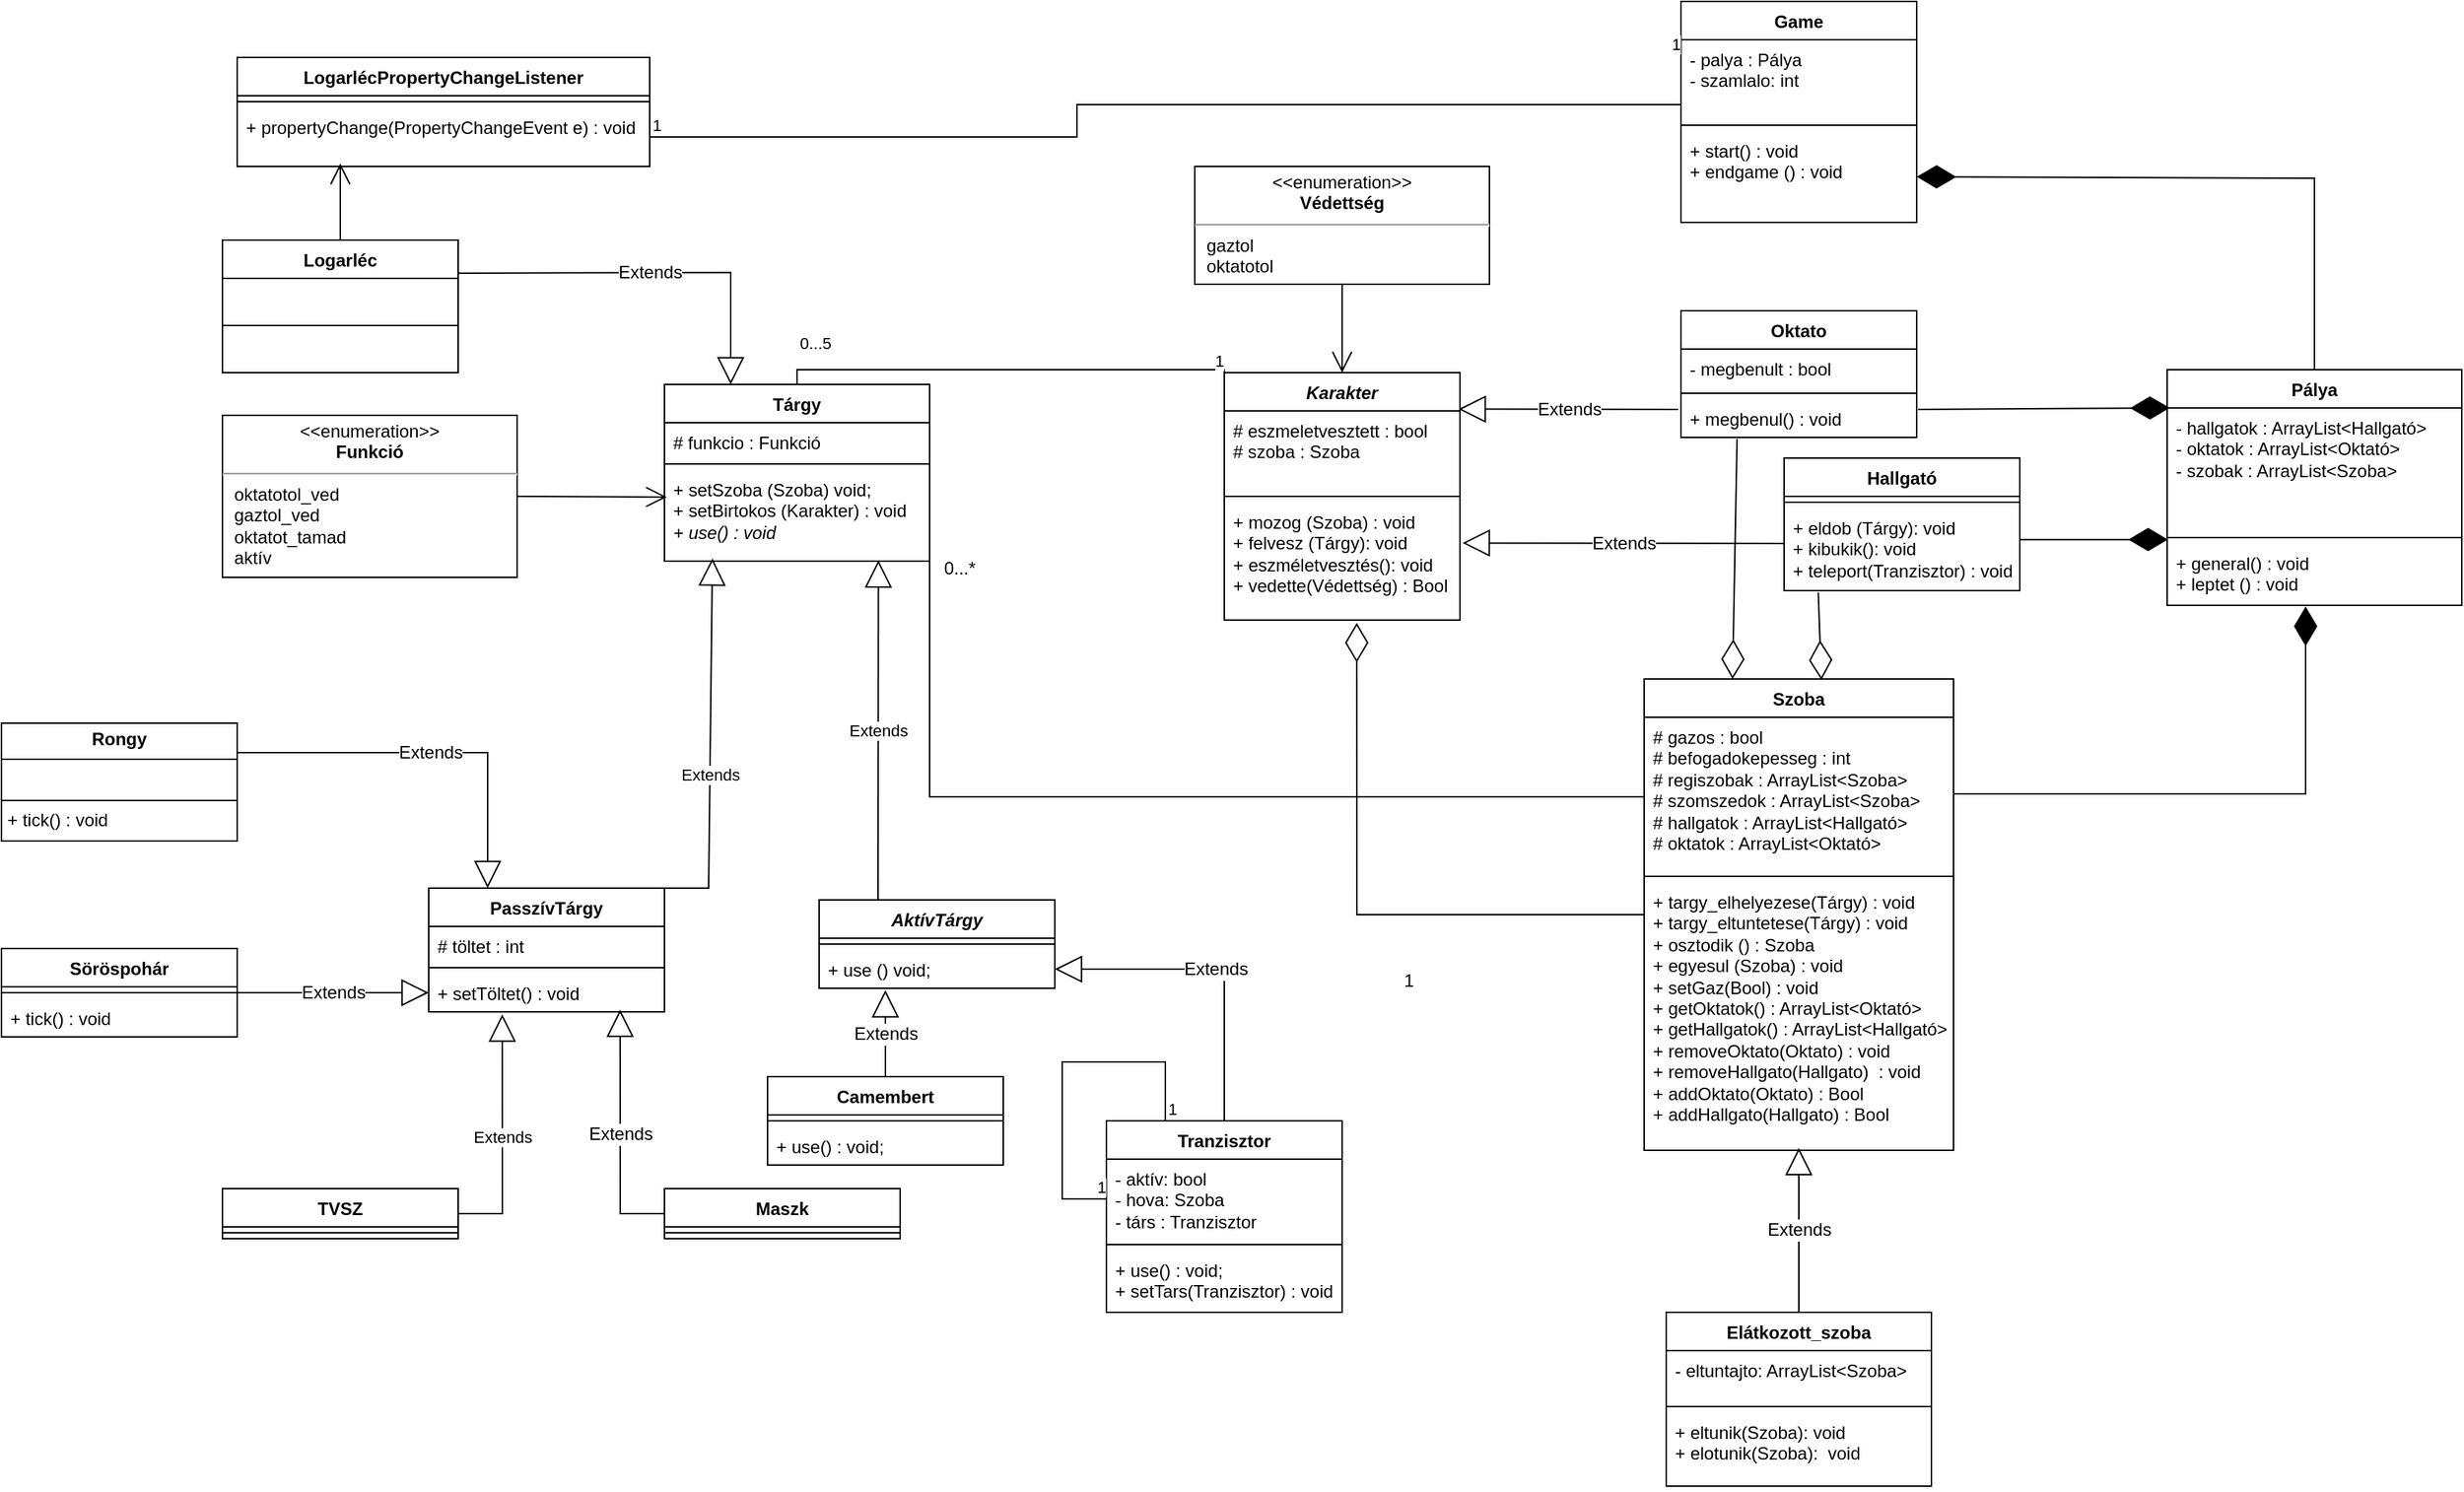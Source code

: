 <mxfile version="24.0.7" type="device">
  <diagram id="C5RBs43oDa-KdzZeNtuy" name="Page-1">
    <mxGraphModel dx="3328" dy="1961" grid="1" gridSize="10" guides="1" tooltips="1" connect="1" arrows="1" fold="1" page="1" pageScale="1" pageWidth="827" pageHeight="1169" math="0" shadow="0">
      <root>
        <mxCell id="WIyWlLk6GJQsqaUBKTNV-0" />
        <mxCell id="WIyWlLk6GJQsqaUBKTNV-1" parent="WIyWlLk6GJQsqaUBKTNV-0" />
        <mxCell id="liVg2b1eHVzyyDHq6AiH-12" value="Hallgató" style="swimlane;fontStyle=1;align=center;verticalAlign=top;childLayout=stackLayout;horizontal=1;startSize=26;horizontalStack=0;resizeParent=1;resizeParentMax=0;resizeLast=0;collapsible=1;marginBottom=0;whiteSpace=wrap;html=1;" parent="WIyWlLk6GJQsqaUBKTNV-1" vertex="1">
          <mxGeometry x="-360" y="-360" width="160" height="90" as="geometry" />
        </mxCell>
        <mxCell id="liVg2b1eHVzyyDHq6AiH-14" value="" style="line;strokeWidth=1;fillColor=none;align=left;verticalAlign=middle;spacingTop=-1;spacingLeft=3;spacingRight=3;rotatable=0;labelPosition=right;points=[];portConstraint=eastwest;strokeColor=inherit;" parent="liVg2b1eHVzyyDHq6AiH-12" vertex="1">
          <mxGeometry y="26" width="160" height="8" as="geometry" />
        </mxCell>
        <mxCell id="liVg2b1eHVzyyDHq6AiH-15" value="+ eldob (Tárgy): void&lt;div&gt;+ kibukik(): void&lt;/div&gt;&lt;div&gt;+ teleport(Tranzisztor) : void&lt;br&gt;&lt;/div&gt;" style="text;strokeColor=none;fillColor=none;align=left;verticalAlign=top;spacingLeft=4;spacingRight=4;overflow=hidden;rotatable=0;points=[[0,0.5],[1,0.5]];portConstraint=eastwest;whiteSpace=wrap;html=1;" parent="liVg2b1eHVzyyDHq6AiH-12" vertex="1">
          <mxGeometry y="34" width="160" height="56" as="geometry" />
        </mxCell>
        <mxCell id="liVg2b1eHVzyyDHq6AiH-16" value="Extends" style="endArrow=block;endSize=16;endFill=0;html=1;rounded=0;fontSize=12;exitX=-0.012;exitY=0.269;exitDx=0;exitDy=0;entryX=0.994;entryY=-0.023;entryDx=0;entryDy=0;entryPerimeter=0;exitPerimeter=0;" parent="WIyWlLk6GJQsqaUBKTNV-1" source="n3vKGOncC0SrfQGByX44-4" target="liVg2b1eHVzyyDHq6AiH-5" edge="1">
          <mxGeometry width="160" relative="1" as="geometry">
            <mxPoint x="-430" y="-389" as="sourcePoint" />
            <mxPoint x="620" y="510" as="targetPoint" />
          </mxGeometry>
        </mxCell>
        <mxCell id="liVg2b1eHVzyyDHq6AiH-17" value="Extends" style="endArrow=block;endSize=16;endFill=0;html=1;rounded=0;fontSize=12;entryX=1.011;entryY=0.346;entryDx=0;entryDy=0;entryPerimeter=0;" parent="WIyWlLk6GJQsqaUBKTNV-1" target="liVg2b1eHVzyyDHq6AiH-7" edge="1">
          <mxGeometry width="160" relative="1" as="geometry">
            <mxPoint x="-360" y="-302" as="sourcePoint" />
            <mxPoint x="220" y="360" as="targetPoint" />
          </mxGeometry>
        </mxCell>
        <mxCell id="liVg2b1eHVzyyDHq6AiH-18" value="Tárgy" style="swimlane;fontStyle=1;align=center;verticalAlign=top;childLayout=stackLayout;horizontal=1;startSize=26;horizontalStack=0;resizeParent=1;resizeParentMax=0;resizeLast=0;collapsible=1;marginBottom=0;whiteSpace=wrap;html=1;" parent="WIyWlLk6GJQsqaUBKTNV-1" vertex="1">
          <mxGeometry x="-1120" y="-410" width="180" height="120" as="geometry" />
        </mxCell>
        <mxCell id="liVg2b1eHVzyyDHq6AiH-19" value="&lt;div&gt;&lt;span style=&quot;background-color: initial;&quot;&gt;# funkcio : Funkció&lt;/span&gt;&lt;br&gt;&lt;/div&gt;" style="text;strokeColor=none;fillColor=none;align=left;verticalAlign=top;spacingLeft=4;spacingRight=4;overflow=hidden;rotatable=0;points=[[0,0.5],[1,0.5]];portConstraint=eastwest;whiteSpace=wrap;html=1;" parent="liVg2b1eHVzyyDHq6AiH-18" vertex="1">
          <mxGeometry y="26" width="180" height="24" as="geometry" />
        </mxCell>
        <mxCell id="liVg2b1eHVzyyDHq6AiH-20" value="" style="line;strokeWidth=1;fillColor=none;align=left;verticalAlign=middle;spacingTop=-1;spacingLeft=3;spacingRight=3;rotatable=0;labelPosition=right;points=[];portConstraint=eastwest;strokeColor=inherit;" parent="liVg2b1eHVzyyDHq6AiH-18" vertex="1">
          <mxGeometry y="50" width="180" height="8" as="geometry" />
        </mxCell>
        <mxCell id="liVg2b1eHVzyyDHq6AiH-21" value="+ setSzoba (Szoba) void;&lt;div&gt;+ setBirtokos (Karakter) : void&lt;/div&gt;&lt;div&gt;&lt;i&gt;+ use() : void&lt;/i&gt;&lt;/div&gt;&lt;div&gt;&lt;br&gt;&lt;/div&gt;" style="text;strokeColor=none;fillColor=none;align=left;verticalAlign=top;spacingLeft=4;spacingRight=4;overflow=hidden;rotatable=0;points=[[0,0.5],[1,0.5]];portConstraint=eastwest;whiteSpace=wrap;html=1;" parent="liVg2b1eHVzyyDHq6AiH-18" vertex="1">
          <mxGeometry y="58" width="180" height="62" as="geometry" />
        </mxCell>
        <mxCell id="liVg2b1eHVzyyDHq6AiH-22" value="Camembert" style="swimlane;fontStyle=1;align=center;verticalAlign=top;childLayout=stackLayout;horizontal=1;startSize=26;horizontalStack=0;resizeParent=1;resizeParentMax=0;resizeLast=0;collapsible=1;marginBottom=0;whiteSpace=wrap;html=1;" parent="WIyWlLk6GJQsqaUBKTNV-1" vertex="1">
          <mxGeometry x="-1050" y="60" width="160" height="60" as="geometry" />
        </mxCell>
        <mxCell id="liVg2b1eHVzyyDHq6AiH-24" value="" style="line;strokeWidth=1;fillColor=none;align=left;verticalAlign=middle;spacingTop=-1;spacingLeft=3;spacingRight=3;rotatable=0;labelPosition=right;points=[];portConstraint=eastwest;strokeColor=inherit;" parent="liVg2b1eHVzyyDHq6AiH-22" vertex="1">
          <mxGeometry y="26" width="160" height="8" as="geometry" />
        </mxCell>
        <mxCell id="liVg2b1eHVzyyDHq6AiH-25" value="+ use() : void;" style="text;strokeColor=none;fillColor=none;align=left;verticalAlign=top;spacingLeft=4;spacingRight=4;overflow=hidden;rotatable=0;points=[[0,0.5],[1,0.5]];portConstraint=eastwest;whiteSpace=wrap;html=1;" parent="liVg2b1eHVzyyDHq6AiH-22" vertex="1">
          <mxGeometry y="34" width="160" height="26" as="geometry" />
        </mxCell>
        <mxCell id="liVg2b1eHVzyyDHq6AiH-26" value="Tranzisztor" style="swimlane;fontStyle=1;align=center;verticalAlign=top;childLayout=stackLayout;horizontal=1;startSize=26;horizontalStack=0;resizeParent=1;resizeParentMax=0;resizeLast=0;collapsible=1;marginBottom=0;whiteSpace=wrap;html=1;" parent="WIyWlLk6GJQsqaUBKTNV-1" vertex="1">
          <mxGeometry x="-820" y="90" width="160" height="130" as="geometry" />
        </mxCell>
        <mxCell id="liVg2b1eHVzyyDHq6AiH-27" value="- aktív: bool&lt;br&gt;- hova: Szoba&lt;div&gt;- társ : Tranzisztor&lt;/div&gt;" style="text;strokeColor=none;fillColor=none;align=left;verticalAlign=top;spacingLeft=4;spacingRight=4;overflow=hidden;rotatable=0;points=[[0,0.5],[1,0.5]];portConstraint=eastwest;whiteSpace=wrap;html=1;" parent="liVg2b1eHVzyyDHq6AiH-26" vertex="1">
          <mxGeometry y="26" width="160" height="54" as="geometry" />
        </mxCell>
        <mxCell id="liVg2b1eHVzyyDHq6AiH-28" value="" style="line;strokeWidth=1;fillColor=none;align=left;verticalAlign=middle;spacingTop=-1;spacingLeft=3;spacingRight=3;rotatable=0;labelPosition=right;points=[];portConstraint=eastwest;strokeColor=inherit;" parent="liVg2b1eHVzyyDHq6AiH-26" vertex="1">
          <mxGeometry y="80" width="160" height="8" as="geometry" />
        </mxCell>
        <mxCell id="liVg2b1eHVzyyDHq6AiH-29" value="+ use() : void;&lt;div&gt;+ setTars(Tranzisztor) : void&lt;/div&gt;&lt;div&gt;&lt;br&gt;&lt;/div&gt;" style="text;strokeColor=none;fillColor=none;align=left;verticalAlign=top;spacingLeft=4;spacingRight=4;overflow=hidden;rotatable=0;points=[[0,0.5],[1,0.5]];portConstraint=eastwest;whiteSpace=wrap;html=1;" parent="liVg2b1eHVzyyDHq6AiH-26" vertex="1">
          <mxGeometry y="88" width="160" height="42" as="geometry" />
        </mxCell>
        <mxCell id="Wf1U9Wc8xrtjNbDkt5ti-0" value="" style="endArrow=none;html=1;edgeStyle=orthogonalEdgeStyle;rounded=0;exitX=0.25;exitY=0;exitDx=0;exitDy=0;entryX=0;entryY=0.5;entryDx=0;entryDy=0;" parent="liVg2b1eHVzyyDHq6AiH-26" source="liVg2b1eHVzyyDHq6AiH-26" target="liVg2b1eHVzyyDHq6AiH-27" edge="1">
          <mxGeometry relative="1" as="geometry">
            <mxPoint x="20" y="-230" as="sourcePoint" />
            <mxPoint x="180" y="-230" as="targetPoint" />
            <Array as="points">
              <mxPoint x="40" y="-40" />
              <mxPoint x="-30" y="-40" />
              <mxPoint x="-30" y="53" />
            </Array>
          </mxGeometry>
        </mxCell>
        <mxCell id="Wf1U9Wc8xrtjNbDkt5ti-1" value="1" style="edgeLabel;resizable=0;html=1;align=left;verticalAlign=bottom;" parent="Wf1U9Wc8xrtjNbDkt5ti-0" connectable="0" vertex="1">
          <mxGeometry x="-1" relative="1" as="geometry" />
        </mxCell>
        <mxCell id="Wf1U9Wc8xrtjNbDkt5ti-2" value="1" style="edgeLabel;resizable=0;html=1;align=right;verticalAlign=bottom;" parent="Wf1U9Wc8xrtjNbDkt5ti-0" connectable="0" vertex="1">
          <mxGeometry x="1" relative="1" as="geometry" />
        </mxCell>
        <mxCell id="liVg2b1eHVzyyDHq6AiH-30" value="Logarléc&lt;div&gt;&lt;br/&gt;&lt;/div&gt;" style="swimlane;fontStyle=1;align=center;verticalAlign=top;childLayout=stackLayout;horizontal=1;startSize=26;horizontalStack=0;resizeParent=1;resizeParentMax=0;resizeLast=0;collapsible=1;marginBottom=0;whiteSpace=wrap;html=1;" parent="WIyWlLk6GJQsqaUBKTNV-1" vertex="1">
          <mxGeometry x="-1420" y="-508" width="160" height="90" as="geometry" />
        </mxCell>
        <mxCell id="liVg2b1eHVzyyDHq6AiH-32" value="" style="line;strokeWidth=1;fillColor=none;align=left;verticalAlign=middle;spacingTop=-1;spacingLeft=3;spacingRight=3;rotatable=0;labelPosition=right;points=[];portConstraint=eastwest;strokeColor=inherit;" parent="liVg2b1eHVzyyDHq6AiH-30" vertex="1">
          <mxGeometry y="26" width="160" height="64" as="geometry" />
        </mxCell>
        <mxCell id="liVg2b1eHVzyyDHq6AiH-34" value="TVSZ" style="swimlane;fontStyle=1;align=center;verticalAlign=top;childLayout=stackLayout;horizontal=1;startSize=26;horizontalStack=0;resizeParent=1;resizeParentMax=0;resizeLast=0;collapsible=1;marginBottom=0;whiteSpace=wrap;html=1;" parent="WIyWlLk6GJQsqaUBKTNV-1" vertex="1">
          <mxGeometry x="-1420" y="136" width="160" height="34" as="geometry" />
        </mxCell>
        <mxCell id="liVg2b1eHVzyyDHq6AiH-36" value="" style="line;strokeWidth=1;fillColor=none;align=left;verticalAlign=middle;spacingTop=-1;spacingLeft=3;spacingRight=3;rotatable=0;labelPosition=right;points=[];portConstraint=eastwest;strokeColor=inherit;" parent="liVg2b1eHVzyyDHq6AiH-34" vertex="1">
          <mxGeometry y="26" width="160" height="8" as="geometry" />
        </mxCell>
        <mxCell id="liVg2b1eHVzyyDHq6AiH-42" value="Maszk" style="swimlane;fontStyle=1;align=center;verticalAlign=top;childLayout=stackLayout;horizontal=1;startSize=26;horizontalStack=0;resizeParent=1;resizeParentMax=0;resizeLast=0;collapsible=1;marginBottom=0;whiteSpace=wrap;html=1;" parent="WIyWlLk6GJQsqaUBKTNV-1" vertex="1">
          <mxGeometry x="-1120" y="136" width="160" height="34" as="geometry" />
        </mxCell>
        <mxCell id="liVg2b1eHVzyyDHq6AiH-44" value="" style="line;strokeWidth=1;fillColor=none;align=left;verticalAlign=middle;spacingTop=-1;spacingLeft=3;spacingRight=3;rotatable=0;labelPosition=right;points=[];portConstraint=eastwest;strokeColor=inherit;" parent="liVg2b1eHVzyyDHq6AiH-42" vertex="1">
          <mxGeometry y="26" width="160" height="8" as="geometry" />
        </mxCell>
        <mxCell id="liVg2b1eHVzyyDHq6AiH-46" value="Extends" style="endArrow=block;endSize=16;endFill=0;html=1;rounded=0;fontSize=12;exitX=1;exitY=0.25;exitDx=0;exitDy=0;entryX=0.25;entryY=0;entryDx=0;entryDy=0;" parent="WIyWlLk6GJQsqaUBKTNV-1" source="nEv1VGdcIawjLyDlPLkH-20" target="pNskKDqsRd7ZHqcQBM6l-7" edge="1">
          <mxGeometry width="160" relative="1" as="geometry">
            <mxPoint x="-1490" y="19" as="sourcePoint" />
            <mxPoint x="-1240" y="-110" as="targetPoint" />
            <Array as="points">
              <mxPoint x="-1240" y="-160" />
            </Array>
          </mxGeometry>
        </mxCell>
        <mxCell id="liVg2b1eHVzyyDHq6AiH-47" value="Extends" style="endArrow=block;endSize=16;endFill=0;html=1;rounded=0;fontSize=12;exitX=0;exitY=0.5;exitDx=0;exitDy=0;entryX=0.812;entryY=0.943;entryDx=0;entryDy=0;entryPerimeter=0;" parent="WIyWlLk6GJQsqaUBKTNV-1" source="liVg2b1eHVzyyDHq6AiH-42" target="pNskKDqsRd7ZHqcQBM6l-10" edge="1">
          <mxGeometry width="160" relative="1" as="geometry">
            <mxPoint x="100" y="480" as="sourcePoint" />
            <mxPoint x="170" y="299" as="targetPoint" />
            <Array as="points">
              <mxPoint x="-1150" y="153" />
            </Array>
          </mxGeometry>
        </mxCell>
        <mxCell id="liVg2b1eHVzyyDHq6AiH-48" value="Extends" style="endArrow=block;endSize=16;endFill=0;html=1;rounded=0;fontSize=12;exitX=1;exitY=0.5;exitDx=0;exitDy=0;entryX=0;entryY=0.5;entryDx=0;entryDy=0;" parent="WIyWlLk6GJQsqaUBKTNV-1" source="nEv1VGdcIawjLyDlPLkH-21" target="pNskKDqsRd7ZHqcQBM6l-10" edge="1">
          <mxGeometry width="160" relative="1" as="geometry">
            <mxPoint x="-1470" y="140" as="sourcePoint" />
            <mxPoint x="180" y="309" as="targetPoint" />
          </mxGeometry>
        </mxCell>
        <mxCell id="liVg2b1eHVzyyDHq6AiH-49" value="Extends" style="endArrow=block;endSize=16;endFill=0;html=1;rounded=0;fontSize=12;exitX=1;exitY=0.25;exitDx=0;exitDy=0;entryX=0.25;entryY=0;entryDx=0;entryDy=0;" parent="WIyWlLk6GJQsqaUBKTNV-1" source="liVg2b1eHVzyyDHq6AiH-30" target="liVg2b1eHVzyyDHq6AiH-18" edge="1">
          <mxGeometry width="160" relative="1" as="geometry">
            <mxPoint x="-1450" y="-53" as="sourcePoint" />
            <mxPoint x="190" y="320" as="targetPoint" />
            <Array as="points">
              <mxPoint x="-1075" y="-486" />
            </Array>
          </mxGeometry>
        </mxCell>
        <mxCell id="liVg2b1eHVzyyDHq6AiH-50" value="Extends" style="endArrow=block;endSize=16;endFill=0;html=1;rounded=0;fontSize=12;exitX=0.5;exitY=0;exitDx=0;exitDy=0;entryX=1;entryY=0.5;entryDx=0;entryDy=0;" parent="WIyWlLk6GJQsqaUBKTNV-1" source="liVg2b1eHVzyyDHq6AiH-26" target="pNskKDqsRd7ZHqcQBM6l-14" edge="1">
          <mxGeometry width="160" relative="1" as="geometry">
            <mxPoint x="130" y="510" as="sourcePoint" />
            <mxPoint x="200" y="329" as="targetPoint" />
            <Array as="points">
              <mxPoint x="-740" y="-13" />
            </Array>
          </mxGeometry>
        </mxCell>
        <mxCell id="liVg2b1eHVzyyDHq6AiH-51" value="Extends" style="endArrow=block;endSize=16;endFill=0;html=1;rounded=0;fontSize=12;exitX=0.5;exitY=0;exitDx=0;exitDy=0;entryX=0.281;entryY=1.048;entryDx=0;entryDy=0;entryPerimeter=0;" parent="WIyWlLk6GJQsqaUBKTNV-1" source="liVg2b1eHVzyyDHq6AiH-22" target="pNskKDqsRd7ZHqcQBM6l-14" edge="1">
          <mxGeometry width="160" relative="1" as="geometry">
            <mxPoint x="140" y="520" as="sourcePoint" />
            <mxPoint x="210" y="339" as="targetPoint" />
          </mxGeometry>
        </mxCell>
        <mxCell id="liVg2b1eHVzyyDHq6AiH-59" value="Pálya" style="swimlane;fontStyle=1;align=center;verticalAlign=top;childLayout=stackLayout;horizontal=1;startSize=26;horizontalStack=0;resizeParent=1;resizeParentMax=0;resizeLast=0;collapsible=1;marginBottom=0;whiteSpace=wrap;html=1;" parent="WIyWlLk6GJQsqaUBKTNV-1" vertex="1">
          <mxGeometry x="-100" y="-420" width="200" height="160" as="geometry" />
        </mxCell>
        <mxCell id="liVg2b1eHVzyyDHq6AiH-60" value="- hallgatok : ArrayList&amp;lt;Hallgató&amp;gt;&amp;nbsp;&lt;br&gt;- oktatok : ArrayList&amp;lt;Oktató&amp;gt;&lt;br&gt;- szobak : ArrayList&amp;lt;Szoba&amp;gt;" style="text;strokeColor=none;fillColor=none;align=left;verticalAlign=top;spacingLeft=4;spacingRight=4;overflow=hidden;rotatable=0;points=[[0,0.5],[1,0.5]];portConstraint=eastwest;whiteSpace=wrap;html=1;" parent="liVg2b1eHVzyyDHq6AiH-59" vertex="1">
          <mxGeometry y="26" width="200" height="84" as="geometry" />
        </mxCell>
        <mxCell id="liVg2b1eHVzyyDHq6AiH-61" value="" style="line;strokeWidth=1;fillColor=none;align=left;verticalAlign=middle;spacingTop=-1;spacingLeft=3;spacingRight=3;rotatable=0;labelPosition=right;points=[];portConstraint=eastwest;strokeColor=inherit;" parent="liVg2b1eHVzyyDHq6AiH-59" vertex="1">
          <mxGeometry y="110" width="200" height="8" as="geometry" />
        </mxCell>
        <mxCell id="liVg2b1eHVzyyDHq6AiH-62" value="+ general() : void&lt;br&gt;+ leptet () : void" style="text;strokeColor=none;fillColor=none;align=left;verticalAlign=top;spacingLeft=4;spacingRight=4;overflow=hidden;rotatable=0;points=[[0,0.5],[1,0.5]];portConstraint=eastwest;whiteSpace=wrap;html=1;" parent="liVg2b1eHVzyyDHq6AiH-59" vertex="1">
          <mxGeometry y="118" width="200" height="42" as="geometry" />
        </mxCell>
        <mxCell id="liVg2b1eHVzyyDHq6AiH-67" value="Szoba" style="swimlane;fontStyle=1;align=center;verticalAlign=top;childLayout=stackLayout;horizontal=1;startSize=26;horizontalStack=0;resizeParent=1;resizeParentMax=0;resizeLast=0;collapsible=1;marginBottom=0;whiteSpace=wrap;html=1;" parent="WIyWlLk6GJQsqaUBKTNV-1" vertex="1">
          <mxGeometry x="-455" y="-210" width="210" height="320" as="geometry" />
        </mxCell>
        <mxCell id="liVg2b1eHVzyyDHq6AiH-68" value="# gazos : bool&lt;div&gt;# befogadokepesseg : int&lt;/div&gt;&lt;div&gt;# regiszobak : ArrayList&amp;lt;Szoba&amp;gt;&lt;/div&gt;&lt;div&gt;&lt;span style=&quot;background-color: initial;&quot;&gt;# szomszedok : ArrayList&amp;lt;Szoba&amp;gt;&lt;/span&gt;&lt;br&gt;&lt;/div&gt;&lt;div&gt;&lt;span style=&quot;background-color: initial;&quot;&gt;#&amp;nbsp;&lt;/span&gt;&lt;span style=&quot;background-color: initial;&quot;&gt;hallgatok : ArrayList&amp;lt;Hallgató&amp;gt;&amp;nbsp;&lt;/span&gt;&lt;/div&gt;# oktatok : ArrayList&amp;lt;Oktató&amp;gt;" style="text;strokeColor=none;fillColor=none;align=left;verticalAlign=top;spacingLeft=4;spacingRight=4;overflow=hidden;rotatable=0;points=[[0,0.5],[1,0.5]];portConstraint=eastwest;whiteSpace=wrap;html=1;" parent="liVg2b1eHVzyyDHq6AiH-67" vertex="1">
          <mxGeometry y="26" width="210" height="104" as="geometry" />
        </mxCell>
        <mxCell id="liVg2b1eHVzyyDHq6AiH-69" value="" style="line;strokeWidth=1;fillColor=none;align=left;verticalAlign=middle;spacingTop=-1;spacingLeft=3;spacingRight=3;rotatable=0;labelPosition=right;points=[];portConstraint=eastwest;strokeColor=inherit;" parent="liVg2b1eHVzyyDHq6AiH-67" vertex="1">
          <mxGeometry y="130" width="210" height="8" as="geometry" />
        </mxCell>
        <mxCell id="liVg2b1eHVzyyDHq6AiH-70" value="+ targy_elhelyezese(Tárgy) : void&lt;br&gt;+ targy_eltuntetese(Tárgy) : void&lt;div&gt;+ osztodik () : Szoba&lt;/div&gt;&lt;div&gt;+ egyesul (Szoba) : void&lt;/div&gt;&lt;div&gt;+ setGaz(Bool) : void&lt;/div&gt;&lt;div&gt;+ getOktatok() : ArrayList&amp;lt;Oktató&amp;gt;&lt;/div&gt;&lt;div&gt;+ getHallgatok() : ArrayList&amp;lt;Hallgató&amp;gt;&lt;/div&gt;&lt;div&gt;&lt;div&gt;+ removeOktato(&lt;span style=&quot;background-color: initial;&quot;&gt;Oktato&lt;/span&gt;&lt;span style=&quot;background-color: initial;&quot;&gt;) : void&lt;/span&gt;&lt;/div&gt;&lt;div&gt;+ removeHallgato(Hallgato&lt;span style=&quot;background-color: initial;&quot;&gt;)&amp;nbsp; : void&lt;/span&gt;&lt;/div&gt;&lt;/div&gt;&lt;div&gt;&lt;div&gt;+ addOktato(Oktato) : Bool&lt;/div&gt;&lt;div&gt;+ addHallgato(Hallgato) : Bool&lt;/div&gt;&lt;/div&gt;" style="text;strokeColor=none;fillColor=none;align=left;verticalAlign=top;spacingLeft=4;spacingRight=4;overflow=hidden;rotatable=0;points=[[0,0.5],[1,0.5]];portConstraint=eastwest;whiteSpace=wrap;html=1;" parent="liVg2b1eHVzyyDHq6AiH-67" vertex="1">
          <mxGeometry y="138" width="210" height="182" as="geometry" />
        </mxCell>
        <mxCell id="liVg2b1eHVzyyDHq6AiH-75" value="Elátkozott_szoba" style="swimlane;fontStyle=1;align=center;verticalAlign=top;childLayout=stackLayout;horizontal=1;startSize=26;horizontalStack=0;resizeParent=1;resizeParentMax=0;resizeLast=0;collapsible=1;marginBottom=0;whiteSpace=wrap;html=1;" parent="WIyWlLk6GJQsqaUBKTNV-1" vertex="1">
          <mxGeometry x="-440" y="220" width="180" height="118" as="geometry" />
        </mxCell>
        <mxCell id="liVg2b1eHVzyyDHq6AiH-76" value="- eltuntajto: ArrayList&amp;lt;Szoba&amp;gt;" style="text;strokeColor=none;fillColor=none;align=left;verticalAlign=top;spacingLeft=4;spacingRight=4;overflow=hidden;rotatable=0;points=[[0,0.5],[1,0.5]];portConstraint=eastwest;whiteSpace=wrap;html=1;" parent="liVg2b1eHVzyyDHq6AiH-75" vertex="1">
          <mxGeometry y="26" width="180" height="34" as="geometry" />
        </mxCell>
        <mxCell id="liVg2b1eHVzyyDHq6AiH-77" value="" style="line;strokeWidth=1;fillColor=none;align=left;verticalAlign=middle;spacingTop=-1;spacingLeft=3;spacingRight=3;rotatable=0;labelPosition=right;points=[];portConstraint=eastwest;strokeColor=inherit;" parent="liVg2b1eHVzyyDHq6AiH-75" vertex="1">
          <mxGeometry y="60" width="180" height="8" as="geometry" />
        </mxCell>
        <mxCell id="liVg2b1eHVzyyDHq6AiH-78" value="+ eltunik(Szoba): void&lt;br&gt;+ elotunik(Szoba):&amp;nbsp; void" style="text;strokeColor=none;fillColor=none;align=left;verticalAlign=top;spacingLeft=4;spacingRight=4;overflow=hidden;rotatable=0;points=[[0,0.5],[1,0.5]];portConstraint=eastwest;whiteSpace=wrap;html=1;" parent="liVg2b1eHVzyyDHq6AiH-75" vertex="1">
          <mxGeometry y="68" width="180" height="50" as="geometry" />
        </mxCell>
        <mxCell id="liVg2b1eHVzyyDHq6AiH-79" value="Extends" style="endArrow=block;endSize=16;endFill=0;html=1;rounded=0;fontSize=12;exitX=0.5;exitY=0;exitDx=0;exitDy=0;entryX=0.5;entryY=0.991;entryDx=0;entryDy=0;entryPerimeter=0;" parent="WIyWlLk6GJQsqaUBKTNV-1" source="liVg2b1eHVzyyDHq6AiH-75" target="liVg2b1eHVzyyDHq6AiH-70" edge="1">
          <mxGeometry width="160" relative="1" as="geometry">
            <mxPoint x="140" y="410" as="sourcePoint" />
            <mxPoint x="300" y="410" as="targetPoint" />
          </mxGeometry>
        </mxCell>
        <mxCell id="liVg2b1eHVzyyDHq6AiH-81" value="" style="endArrow=diamondThin;endFill=1;endSize=24;html=1;rounded=0;fontSize=12;exitX=1;exitY=0.5;exitDx=0;exitDy=0;entryX=0.47;entryY=1.019;entryDx=0;entryDy=0;entryPerimeter=0;" parent="WIyWlLk6GJQsqaUBKTNV-1" source="liVg2b1eHVzyyDHq6AiH-68" target="liVg2b1eHVzyyDHq6AiH-62" edge="1">
          <mxGeometry width="160" relative="1" as="geometry">
            <mxPoint x="140" y="410" as="sourcePoint" />
            <mxPoint x="300" y="410" as="targetPoint" />
            <Array as="points">
              <mxPoint x="-6" y="-132" />
            </Array>
          </mxGeometry>
        </mxCell>
        <mxCell id="oWC7oMZhy6fv-q2rILfH-2" value="" style="endArrow=diamondThin;endFill=1;endSize=24;html=1;rounded=0;exitX=1.006;exitY=0.269;exitDx=0;exitDy=0;entryX=0.009;entryY=-0.001;entryDx=0;entryDy=0;entryPerimeter=0;exitPerimeter=0;" parent="WIyWlLk6GJQsqaUBKTNV-1" source="n3vKGOncC0SrfQGByX44-4" target="liVg2b1eHVzyyDHq6AiH-60" edge="1">
          <mxGeometry width="160" relative="1" as="geometry">
            <mxPoint x="-267.92" y="-369.008" as="sourcePoint" />
            <mxPoint x="-100" y="-352" as="targetPoint" />
          </mxGeometry>
        </mxCell>
        <mxCell id="oWC7oMZhy6fv-q2rILfH-3" value="Game" style="swimlane;fontStyle=1;align=center;verticalAlign=top;childLayout=stackLayout;horizontal=1;startSize=26;horizontalStack=0;resizeParent=1;resizeParentMax=0;resizeLast=0;collapsible=1;marginBottom=0;whiteSpace=wrap;html=1;" parent="WIyWlLk6GJQsqaUBKTNV-1" vertex="1">
          <mxGeometry x="-430" y="-670" width="160" height="150" as="geometry" />
        </mxCell>
        <mxCell id="oWC7oMZhy6fv-q2rILfH-4" value="- palya : Pálya&lt;br&gt;- szamlalo: int" style="text;strokeColor=none;fillColor=none;align=left;verticalAlign=top;spacingLeft=4;spacingRight=4;overflow=hidden;rotatable=0;points=[[0,0.5],[1,0.5]];portConstraint=eastwest;whiteSpace=wrap;html=1;" parent="oWC7oMZhy6fv-q2rILfH-3" vertex="1">
          <mxGeometry y="26" width="160" height="54" as="geometry" />
        </mxCell>
        <mxCell id="oWC7oMZhy6fv-q2rILfH-5" value="" style="line;strokeWidth=1;fillColor=none;align=left;verticalAlign=middle;spacingTop=-1;spacingLeft=3;spacingRight=3;rotatable=0;labelPosition=right;points=[];portConstraint=eastwest;strokeColor=inherit;" parent="oWC7oMZhy6fv-q2rILfH-3" vertex="1">
          <mxGeometry y="80" width="160" height="8" as="geometry" />
        </mxCell>
        <mxCell id="oWC7oMZhy6fv-q2rILfH-6" value="+ start() : void&lt;div&gt;+ endgame () : void&lt;/div&gt;" style="text;strokeColor=none;fillColor=none;align=left;verticalAlign=top;spacingLeft=4;spacingRight=4;overflow=hidden;rotatable=0;points=[[0,0.5],[1,0.5]];portConstraint=eastwest;whiteSpace=wrap;html=1;" parent="oWC7oMZhy6fv-q2rILfH-3" vertex="1">
          <mxGeometry y="88" width="160" height="62" as="geometry" />
        </mxCell>
        <mxCell id="oWC7oMZhy6fv-q2rILfH-7" value="" style="endArrow=diamondThin;endFill=1;endSize=24;html=1;rounded=0;exitX=0.5;exitY=0;exitDx=0;exitDy=0;entryX=1;entryY=0.5;entryDx=0;entryDy=0;" parent="WIyWlLk6GJQsqaUBKTNV-1" source="liVg2b1eHVzyyDHq6AiH-59" target="oWC7oMZhy6fv-q2rILfH-6" edge="1">
          <mxGeometry width="160" relative="1" as="geometry">
            <mxPoint x="-170" y="10" as="sourcePoint" />
            <mxPoint x="-10" y="10" as="targetPoint" />
            <Array as="points">
              <mxPoint y="-550" />
            </Array>
          </mxGeometry>
        </mxCell>
        <mxCell id="-bQDTAkJQ9zsYE_li5oX-1" value="" style="endArrow=diamondThin;endFill=1;endSize=24;html=1;rounded=0;exitX=1.002;exitY=0.381;exitDx=0;exitDy=0;entryX=0.003;entryY=-0.063;entryDx=0;entryDy=0;entryPerimeter=0;exitPerimeter=0;" parent="WIyWlLk6GJQsqaUBKTNV-1" source="liVg2b1eHVzyyDHq6AiH-15" target="liVg2b1eHVzyyDHq6AiH-62" edge="1">
          <mxGeometry width="160" relative="1" as="geometry">
            <mxPoint x="19" y="80" as="sourcePoint" />
            <mxPoint x="-480" y="74" as="targetPoint" />
          </mxGeometry>
        </mxCell>
        <mxCell id="liVg2b1eHVzyyDHq6AiH-4" value="&lt;i&gt;Karakter&lt;/i&gt;" style="swimlane;fontStyle=1;align=center;verticalAlign=top;childLayout=stackLayout;horizontal=1;startSize=26;horizontalStack=0;resizeParent=1;resizeParentMax=0;resizeLast=0;collapsible=1;marginBottom=0;whiteSpace=wrap;html=1;" parent="WIyWlLk6GJQsqaUBKTNV-1" vertex="1">
          <mxGeometry x="-740" y="-418" width="160" height="168" as="geometry" />
        </mxCell>
        <mxCell id="liVg2b1eHVzyyDHq6AiH-5" value="&lt;div&gt;# eszmeletvesztett : bool&lt;/div&gt;&lt;div&gt;# szoba : Szoba&lt;/div&gt;" style="text;strokeColor=none;fillColor=none;align=left;verticalAlign=top;spacingLeft=4;spacingRight=4;overflow=hidden;rotatable=0;points=[[0,0.5],[1,0.5]];portConstraint=eastwest;whiteSpace=wrap;html=1;" parent="liVg2b1eHVzyyDHq6AiH-4" vertex="1">
          <mxGeometry y="26" width="160" height="54" as="geometry" />
        </mxCell>
        <mxCell id="liVg2b1eHVzyyDHq6AiH-6" value="" style="line;strokeWidth=1;fillColor=none;align=left;verticalAlign=middle;spacingTop=-1;spacingLeft=3;spacingRight=3;rotatable=0;labelPosition=right;points=[];portConstraint=eastwest;strokeColor=inherit;" parent="liVg2b1eHVzyyDHq6AiH-4" vertex="1">
          <mxGeometry y="80" width="160" height="8" as="geometry" />
        </mxCell>
        <mxCell id="liVg2b1eHVzyyDHq6AiH-7" value="+ mozog (Szoba) : void&lt;div&gt;+ felvesz (Tárgy): void&lt;/div&gt;&lt;div&gt;+ eszméletvesztés(): void&lt;/div&gt;&lt;div&gt;+ vedette(Védettség) : Bool&lt;/div&gt;&lt;div&gt;&lt;br&gt;&lt;/div&gt;" style="text;strokeColor=none;fillColor=none;align=left;verticalAlign=top;spacingLeft=4;spacingRight=4;overflow=hidden;rotatable=0;points=[[0,0.5],[1,0.5]];portConstraint=eastwest;whiteSpace=wrap;html=1;" parent="liVg2b1eHVzyyDHq6AiH-4" vertex="1">
          <mxGeometry y="88" width="160" height="80" as="geometry" />
        </mxCell>
        <mxCell id="0_Wz5i9tecj55m4EXG1f-8" value="" style="endArrow=none;html=1;edgeStyle=orthogonalEdgeStyle;rounded=0;exitX=0.5;exitY=0;exitDx=0;exitDy=0;entryX=0;entryY=0;entryDx=0;entryDy=0;" parent="WIyWlLk6GJQsqaUBKTNV-1" source="liVg2b1eHVzyyDHq6AiH-18" target="liVg2b1eHVzyyDHq6AiH-4" edge="1">
          <mxGeometry relative="1" as="geometry">
            <mxPoint x="-800" y="-110" as="sourcePoint" />
            <mxPoint x="-640" y="-110" as="targetPoint" />
          </mxGeometry>
        </mxCell>
        <mxCell id="0_Wz5i9tecj55m4EXG1f-9" value="0...5" style="edgeLabel;resizable=0;html=1;align=left;verticalAlign=bottom;" parent="0_Wz5i9tecj55m4EXG1f-8" connectable="0" vertex="1">
          <mxGeometry x="-1" relative="1" as="geometry">
            <mxPoint y="-20" as="offset" />
          </mxGeometry>
        </mxCell>
        <mxCell id="0_Wz5i9tecj55m4EXG1f-10" value="1" style="edgeLabel;resizable=0;html=1;align=right;verticalAlign=bottom;" parent="0_Wz5i9tecj55m4EXG1f-8" connectable="0" vertex="1">
          <mxGeometry x="1" relative="1" as="geometry" />
        </mxCell>
        <mxCell id="0_Wz5i9tecj55m4EXG1f-15" value="" style="endArrow=none;html=1;edgeStyle=orthogonalEdgeStyle;rounded=0;entryX=1;entryY=0.5;entryDx=0;entryDy=0;exitX=0;exitY=0.5;exitDx=0;exitDy=0;" parent="WIyWlLk6GJQsqaUBKTNV-1" source="liVg2b1eHVzyyDHq6AiH-68" target="liVg2b1eHVzyyDHq6AiH-19" edge="1">
          <mxGeometry relative="1" as="geometry">
            <mxPoint x="-770" y="55" as="sourcePoint" />
            <mxPoint x="-680" y="-162" as="targetPoint" />
            <Array as="points">
              <mxPoint x="-455" y="-130" />
              <mxPoint x="-940" y="-130" />
            </Array>
          </mxGeometry>
        </mxCell>
        <mxCell id="0_Wz5i9tecj55m4EXG1f-18" value="0...*" style="text;html=1;align=center;verticalAlign=middle;resizable=0;points=[];autosize=1;strokeColor=none;fillColor=none;" parent="WIyWlLk6GJQsqaUBKTNV-1" vertex="1">
          <mxGeometry x="-940" y="-300" width="40" height="30" as="geometry" />
        </mxCell>
        <mxCell id="0_Wz5i9tecj55m4EXG1f-19" value="1" style="text;html=1;align=center;verticalAlign=middle;resizable=0;points=[];autosize=1;strokeColor=none;fillColor=none;" parent="WIyWlLk6GJQsqaUBKTNV-1" vertex="1">
          <mxGeometry x="-630" y="-20" width="30" height="30" as="geometry" />
        </mxCell>
        <mxCell id="SHIyQYG6_gC0C1P-3Kvj-0" value="LogarlécPropertyChangeListener" style="swimlane;fontStyle=1;align=center;verticalAlign=top;childLayout=stackLayout;horizontal=1;startSize=26;horizontalStack=0;resizeParent=1;resizeParentMax=0;resizeLast=0;collapsible=1;marginBottom=0;whiteSpace=wrap;html=1;" parent="WIyWlLk6GJQsqaUBKTNV-1" vertex="1">
          <mxGeometry x="-1410" y="-632" width="280" height="74" as="geometry" />
        </mxCell>
        <mxCell id="SHIyQYG6_gC0C1P-3Kvj-2" value="" style="line;strokeWidth=1;fillColor=none;align=left;verticalAlign=middle;spacingTop=-1;spacingLeft=3;spacingRight=3;rotatable=0;labelPosition=right;points=[];portConstraint=eastwest;strokeColor=inherit;" parent="SHIyQYG6_gC0C1P-3Kvj-0" vertex="1">
          <mxGeometry y="26" width="280" height="8" as="geometry" />
        </mxCell>
        <mxCell id="SHIyQYG6_gC0C1P-3Kvj-3" value="+ propertyChange(PropertyChangeEvent e) : void" style="text;strokeColor=none;fillColor=none;align=left;verticalAlign=top;spacingLeft=4;spacingRight=4;overflow=hidden;rotatable=0;points=[[0,0.5],[1,0.5]];portConstraint=eastwest;whiteSpace=wrap;html=1;" parent="SHIyQYG6_gC0C1P-3Kvj-0" vertex="1">
          <mxGeometry y="34" width="280" height="40" as="geometry" />
        </mxCell>
        <mxCell id="SHIyQYG6_gC0C1P-3Kvj-8" value="" style="endArrow=open;endFill=1;endSize=12;html=1;rounded=0;exitX=0.5;exitY=0;exitDx=0;exitDy=0;" parent="WIyWlLk6GJQsqaUBKTNV-1" source="liVg2b1eHVzyyDHq6AiH-30" edge="1">
          <mxGeometry width="160" relative="1" as="geometry">
            <mxPoint x="-1040" y="-150" as="sourcePoint" />
            <mxPoint x="-1340" y="-560" as="targetPoint" />
          </mxGeometry>
        </mxCell>
        <mxCell id="pNskKDqsRd7ZHqcQBM6l-3" value="" style="endArrow=none;html=1;edgeStyle=orthogonalEdgeStyle;rounded=0;exitX=1;exitY=0.5;exitDx=0;exitDy=0;entryX=0;entryY=0.206;entryDx=0;entryDy=0;entryPerimeter=0;" parent="WIyWlLk6GJQsqaUBKTNV-1" source="SHIyQYG6_gC0C1P-3Kvj-3" target="oWC7oMZhy6fv-q2rILfH-4" edge="1">
          <mxGeometry relative="1" as="geometry">
            <mxPoint x="-980" y="-381" as="sourcePoint" />
            <mxPoint x="-450" y="-613" as="targetPoint" />
            <Array as="points">
              <mxPoint x="-840" y="-578" />
              <mxPoint x="-840" y="-600" />
              <mxPoint x="-430" y="-600" />
            </Array>
          </mxGeometry>
        </mxCell>
        <mxCell id="pNskKDqsRd7ZHqcQBM6l-4" value="1" style="edgeLabel;resizable=0;html=1;align=left;verticalAlign=bottom;" parent="pNskKDqsRd7ZHqcQBM6l-3" connectable="0" vertex="1">
          <mxGeometry x="-1" relative="1" as="geometry" />
        </mxCell>
        <mxCell id="pNskKDqsRd7ZHqcQBM6l-5" value="1" style="edgeLabel;resizable=0;html=1;align=right;verticalAlign=bottom;" parent="pNskKDqsRd7ZHqcQBM6l-3" connectable="0" vertex="1">
          <mxGeometry x="1" relative="1" as="geometry" />
        </mxCell>
        <mxCell id="pNskKDqsRd7ZHqcQBM6l-11" value="&lt;i&gt;AktívTárgy&lt;/i&gt;" style="swimlane;fontStyle=1;align=center;verticalAlign=top;childLayout=stackLayout;horizontal=1;startSize=26;horizontalStack=0;resizeParent=1;resizeParentMax=0;resizeLast=0;collapsible=1;marginBottom=0;whiteSpace=wrap;html=1;" parent="WIyWlLk6GJQsqaUBKTNV-1" vertex="1">
          <mxGeometry x="-1015" y="-60" width="160" height="60" as="geometry" />
        </mxCell>
        <mxCell id="pNskKDqsRd7ZHqcQBM6l-13" value="" style="line;strokeWidth=1;fillColor=none;align=left;verticalAlign=middle;spacingTop=-1;spacingLeft=3;spacingRight=3;rotatable=0;labelPosition=right;points=[];portConstraint=eastwest;strokeColor=inherit;" parent="pNskKDqsRd7ZHqcQBM6l-11" vertex="1">
          <mxGeometry y="26" width="160" height="8" as="geometry" />
        </mxCell>
        <mxCell id="pNskKDqsRd7ZHqcQBM6l-14" value="&lt;div&gt;+ use () void;&lt;br&gt;&lt;/div&gt;" style="text;strokeColor=none;fillColor=none;align=left;verticalAlign=top;spacingLeft=4;spacingRight=4;overflow=hidden;rotatable=0;points=[[0,0.5],[1,0.5]];portConstraint=eastwest;whiteSpace=wrap;html=1;" parent="pNskKDqsRd7ZHqcQBM6l-11" vertex="1">
          <mxGeometry y="34" width="160" height="26" as="geometry" />
        </mxCell>
        <mxCell id="pNskKDqsRd7ZHqcQBM6l-7" value="PasszívTárgy" style="swimlane;fontStyle=1;align=center;verticalAlign=top;childLayout=stackLayout;horizontal=1;startSize=26;horizontalStack=0;resizeParent=1;resizeParentMax=0;resizeLast=0;collapsible=1;marginBottom=0;whiteSpace=wrap;html=1;" parent="WIyWlLk6GJQsqaUBKTNV-1" vertex="1">
          <mxGeometry x="-1280" y="-68" width="160" height="84" as="geometry" />
        </mxCell>
        <mxCell id="pNskKDqsRd7ZHqcQBM6l-8" value="# töltet : int&lt;div&gt;&lt;br&gt;&lt;/div&gt;" style="text;strokeColor=none;fillColor=none;align=left;verticalAlign=top;spacingLeft=4;spacingRight=4;overflow=hidden;rotatable=0;points=[[0,0.5],[1,0.5]];portConstraint=eastwest;whiteSpace=wrap;html=1;" parent="pNskKDqsRd7ZHqcQBM6l-7" vertex="1">
          <mxGeometry y="26" width="160" height="24" as="geometry" />
        </mxCell>
        <mxCell id="pNskKDqsRd7ZHqcQBM6l-9" value="" style="line;strokeWidth=1;fillColor=none;align=left;verticalAlign=middle;spacingTop=-1;spacingLeft=3;spacingRight=3;rotatable=0;labelPosition=right;points=[];portConstraint=eastwest;strokeColor=inherit;" parent="pNskKDqsRd7ZHqcQBM6l-7" vertex="1">
          <mxGeometry y="50" width="160" height="8" as="geometry" />
        </mxCell>
        <mxCell id="pNskKDqsRd7ZHqcQBM6l-10" value="+ setTöltet() : void" style="text;strokeColor=none;fillColor=none;align=left;verticalAlign=top;spacingLeft=4;spacingRight=4;overflow=hidden;rotatable=0;points=[[0,0.5],[1,0.5]];portConstraint=eastwest;whiteSpace=wrap;html=1;" parent="pNskKDqsRd7ZHqcQBM6l-7" vertex="1">
          <mxGeometry y="58" width="160" height="26" as="geometry" />
        </mxCell>
        <mxCell id="pNskKDqsRd7ZHqcQBM6l-16" value="Extends" style="endArrow=block;endSize=16;endFill=0;html=1;rounded=0;exitX=0.75;exitY=0;exitDx=0;exitDy=0;entryX=0.181;entryY=0.97;entryDx=0;entryDy=0;entryPerimeter=0;" parent="WIyWlLk6GJQsqaUBKTNV-1" source="pNskKDqsRd7ZHqcQBM6l-7" target="liVg2b1eHVzyyDHq6AiH-21" edge="1">
          <mxGeometry width="160" relative="1" as="geometry">
            <mxPoint x="-1160" y="10" as="sourcePoint" />
            <mxPoint x="-1000" y="10" as="targetPoint" />
            <Array as="points">
              <mxPoint x="-1090" y="-68" />
            </Array>
          </mxGeometry>
        </mxCell>
        <mxCell id="pNskKDqsRd7ZHqcQBM6l-17" value="Extends" style="endArrow=block;endSize=16;endFill=0;html=1;rounded=0;exitX=0.25;exitY=0;exitDx=0;exitDy=0;entryX=0.807;entryY=0.991;entryDx=0;entryDy=0;entryPerimeter=0;" parent="WIyWlLk6GJQsqaUBKTNV-1" source="pNskKDqsRd7ZHqcQBM6l-11" target="liVg2b1eHVzyyDHq6AiH-21" edge="1">
          <mxGeometry width="160" relative="1" as="geometry">
            <mxPoint x="-1150" y="-58" as="sourcePoint" />
            <mxPoint x="-1069" y="-179" as="targetPoint" />
          </mxGeometry>
        </mxCell>
        <mxCell id="Wf1U9Wc8xrtjNbDkt5ti-3" value="" style="endArrow=diamondThin;endFill=0;endSize=24;html=1;rounded=0;entryX=0.562;entryY=1.023;entryDx=0;entryDy=0;entryPerimeter=0;" parent="WIyWlLk6GJQsqaUBKTNV-1" source="liVg2b1eHVzyyDHq6AiH-67" target="liVg2b1eHVzyyDHq6AiH-7" edge="1">
          <mxGeometry width="160" relative="1" as="geometry">
            <mxPoint x="-580" y="-160" as="sourcePoint" />
            <mxPoint x="-440" y="-150" as="targetPoint" />
            <Array as="points">
              <mxPoint x="-650" y="-50" />
            </Array>
          </mxGeometry>
        </mxCell>
        <mxCell id="Wf1U9Wc8xrtjNbDkt5ti-4" value="" style="endArrow=diamondThin;endFill=0;endSize=24;html=1;rounded=0;exitX=0.145;exitY=1.023;exitDx=0;exitDy=0;entryX=0.573;entryY=0.002;entryDx=0;entryDy=0;exitPerimeter=0;entryPerimeter=0;" parent="WIyWlLk6GJQsqaUBKTNV-1" source="liVg2b1eHVzyyDHq6AiH-15" target="liVg2b1eHVzyyDHq6AiH-67" edge="1">
          <mxGeometry width="160" relative="1" as="geometry">
            <mxPoint x="-690" y="-210" as="sourcePoint" />
            <mxPoint x="-530" y="-210" as="targetPoint" />
          </mxGeometry>
        </mxCell>
        <mxCell id="Wf1U9Wc8xrtjNbDkt5ti-5" value="" style="endArrow=diamondThin;endFill=0;endSize=24;html=1;rounded=0;exitX=0.238;exitY=1.038;exitDx=0;exitDy=0;exitPerimeter=0;" parent="WIyWlLk6GJQsqaUBKTNV-1" source="n3vKGOncC0SrfQGByX44-4" edge="1">
          <mxGeometry width="160" relative="1" as="geometry">
            <mxPoint x="-395" y="-340" as="sourcePoint" />
            <mxPoint x="-395" y="-210" as="targetPoint" />
          </mxGeometry>
        </mxCell>
        <mxCell id="nEv1VGdcIawjLyDlPLkH-10" value="&lt;p style=&quot;margin:0px;margin-top:4px;text-align:center;&quot;&gt;&amp;lt;&amp;lt;enumeration&amp;gt;&amp;gt;&lt;br&gt;&lt;b&gt;Védettség&lt;/b&gt;&lt;/p&gt;&lt;hr&gt;&lt;p style=&quot;margin:0px;margin-left:8px;text-align:left;&quot;&gt;gaztol&lt;br&gt;oktatotol&lt;/p&gt;" style="shape=rect;html=1;overflow=fill;whiteSpace=wrap;" parent="WIyWlLk6GJQsqaUBKTNV-1" vertex="1">
          <mxGeometry x="-760" y="-558" width="200" height="80" as="geometry" />
        </mxCell>
        <mxCell id="nEv1VGdcIawjLyDlPLkH-11" value="&lt;p style=&quot;margin:0px;margin-top:4px;text-align:center;&quot;&gt;&amp;lt;&amp;lt;enumeration&amp;gt;&amp;gt;&lt;br&gt;&lt;b&gt;Funkció&lt;/b&gt;&lt;/p&gt;&lt;hr&gt;&lt;p style=&quot;margin:0px;margin-left:8px;text-align:left;&quot;&gt;oktatotol_ved&lt;br&gt;gaztol_ved&lt;/p&gt;&lt;p style=&quot;margin:0px;margin-left:8px;text-align:left;&quot;&gt;oktatot_tamad&lt;/p&gt;&lt;p style=&quot;margin:0px;margin-left:8px;text-align:left;&quot;&gt;aktív&lt;/p&gt;" style="shape=rect;html=1;overflow=fill;whiteSpace=wrap;" parent="WIyWlLk6GJQsqaUBKTNV-1" vertex="1">
          <mxGeometry x="-1420" y="-389" width="200" height="110" as="geometry" />
        </mxCell>
        <mxCell id="nEv1VGdcIawjLyDlPLkH-17" value="" style="endArrow=open;endFill=1;endSize=12;html=1;rounded=0;exitX=0.5;exitY=1;exitDx=0;exitDy=0;entryX=0.5;entryY=0;entryDx=0;entryDy=0;" parent="WIyWlLk6GJQsqaUBKTNV-1" source="nEv1VGdcIawjLyDlPLkH-10" target="liVg2b1eHVzyyDHq6AiH-4" edge="1">
          <mxGeometry width="160" relative="1" as="geometry">
            <mxPoint x="-1050" y="-250" as="sourcePoint" />
            <mxPoint x="-890" y="-250" as="targetPoint" />
          </mxGeometry>
        </mxCell>
        <mxCell id="nEv1VGdcIawjLyDlPLkH-18" value="" style="endArrow=open;endFill=1;endSize=12;html=1;rounded=0;exitX=1;exitY=0.5;exitDx=0;exitDy=0;entryX=0.009;entryY=0.298;entryDx=0;entryDy=0;entryPerimeter=0;" parent="WIyWlLk6GJQsqaUBKTNV-1" source="nEv1VGdcIawjLyDlPLkH-11" target="liVg2b1eHVzyyDHq6AiH-21" edge="1">
          <mxGeometry width="160" relative="1" as="geometry">
            <mxPoint x="-1050" y="-160" as="sourcePoint" />
            <mxPoint x="-890" y="-160" as="targetPoint" />
            <Array as="points" />
          </mxGeometry>
        </mxCell>
        <mxCell id="nEv1VGdcIawjLyDlPLkH-20" value="&lt;p style=&quot;margin:0px;margin-top:4px;text-align:center;&quot;&gt;&lt;b&gt;Rongy&lt;/b&gt;&lt;/p&gt;&lt;hr size=&quot;1&quot; style=&quot;border-style:solid;&quot;&gt;&lt;p style=&quot;margin:0px;margin-left:4px;&quot;&gt;&lt;br&gt;&lt;/p&gt;&lt;hr size=&quot;1&quot; style=&quot;border-style:solid;&quot;&gt;&lt;p style=&quot;margin:0px;margin-left:4px;&quot;&gt;+ tick() : void&lt;br&gt;&lt;/p&gt;" style="verticalAlign=top;align=left;overflow=fill;html=1;whiteSpace=wrap;" parent="WIyWlLk6GJQsqaUBKTNV-1" vertex="1">
          <mxGeometry x="-1570" y="-180" width="160" height="80" as="geometry" />
        </mxCell>
        <mxCell id="nEv1VGdcIawjLyDlPLkH-21" value="Söröspohár" style="swimlane;fontStyle=1;align=center;verticalAlign=top;childLayout=stackLayout;horizontal=1;startSize=26;horizontalStack=0;resizeParent=1;resizeParentMax=0;resizeLast=0;collapsible=1;marginBottom=0;whiteSpace=wrap;html=1;" parent="WIyWlLk6GJQsqaUBKTNV-1" vertex="1">
          <mxGeometry x="-1570" y="-27" width="160" height="60" as="geometry" />
        </mxCell>
        <mxCell id="nEv1VGdcIawjLyDlPLkH-23" value="" style="line;strokeWidth=1;fillColor=none;align=left;verticalAlign=middle;spacingTop=-1;spacingLeft=3;spacingRight=3;rotatable=0;labelPosition=right;points=[];portConstraint=eastwest;strokeColor=inherit;" parent="nEv1VGdcIawjLyDlPLkH-21" vertex="1">
          <mxGeometry y="26" width="160" height="8" as="geometry" />
        </mxCell>
        <mxCell id="nEv1VGdcIawjLyDlPLkH-24" value="+ tick() : void" style="text;strokeColor=none;fillColor=none;align=left;verticalAlign=top;spacingLeft=4;spacingRight=4;overflow=hidden;rotatable=0;points=[[0,0.5],[1,0.5]];portConstraint=eastwest;whiteSpace=wrap;html=1;" parent="nEv1VGdcIawjLyDlPLkH-21" vertex="1">
          <mxGeometry y="34" width="160" height="26" as="geometry" />
        </mxCell>
        <mxCell id="nEv1VGdcIawjLyDlPLkH-30" value="Extends" style="endArrow=block;endSize=16;endFill=0;html=1;rounded=0;exitX=1;exitY=0.5;exitDx=0;exitDy=0;entryX=0.312;entryY=1.066;entryDx=0;entryDy=0;entryPerimeter=0;" parent="WIyWlLk6GJQsqaUBKTNV-1" source="liVg2b1eHVzyyDHq6AiH-34" target="pNskKDqsRd7ZHqcQBM6l-10" edge="1">
          <mxGeometry width="160" relative="1" as="geometry">
            <mxPoint x="-780" y="-30" as="sourcePoint" />
            <mxPoint x="-620" y="-30" as="targetPoint" />
            <Array as="points">
              <mxPoint x="-1230" y="153" />
            </Array>
          </mxGeometry>
        </mxCell>
        <mxCell id="n3vKGOncC0SrfQGByX44-0" value="Oktato" style="swimlane;fontStyle=1;align=center;verticalAlign=top;childLayout=stackLayout;horizontal=1;startSize=26;horizontalStack=0;resizeParent=1;resizeParentMax=0;resizeLast=0;collapsible=1;marginBottom=0;whiteSpace=wrap;html=1;" vertex="1" parent="WIyWlLk6GJQsqaUBKTNV-1">
          <mxGeometry x="-430" y="-460" width="160" height="86" as="geometry" />
        </mxCell>
        <mxCell id="n3vKGOncC0SrfQGByX44-1" value="- megbenult : bool" style="text;strokeColor=none;fillColor=none;align=left;verticalAlign=top;spacingLeft=4;spacingRight=4;overflow=hidden;rotatable=0;points=[[0,0.5],[1,0.5]];portConstraint=eastwest;whiteSpace=wrap;html=1;" vertex="1" parent="n3vKGOncC0SrfQGByX44-0">
          <mxGeometry y="26" width="160" height="26" as="geometry" />
        </mxCell>
        <mxCell id="n3vKGOncC0SrfQGByX44-2" value="" style="line;strokeWidth=1;fillColor=none;align=left;verticalAlign=middle;spacingTop=-1;spacingLeft=3;spacingRight=3;rotatable=0;labelPosition=right;points=[];portConstraint=eastwest;strokeColor=inherit;" vertex="1" parent="n3vKGOncC0SrfQGByX44-0">
          <mxGeometry y="52" width="160" height="8" as="geometry" />
        </mxCell>
        <mxCell id="n3vKGOncC0SrfQGByX44-4" value="+ megbenul() : void" style="text;strokeColor=none;fillColor=none;align=left;verticalAlign=top;spacingLeft=4;spacingRight=4;overflow=hidden;rotatable=0;points=[[0,0.5],[1,0.5]];portConstraint=eastwest;whiteSpace=wrap;html=1;" vertex="1" parent="n3vKGOncC0SrfQGByX44-0">
          <mxGeometry y="60" width="160" height="26" as="geometry" />
        </mxCell>
      </root>
    </mxGraphModel>
  </diagram>
</mxfile>
